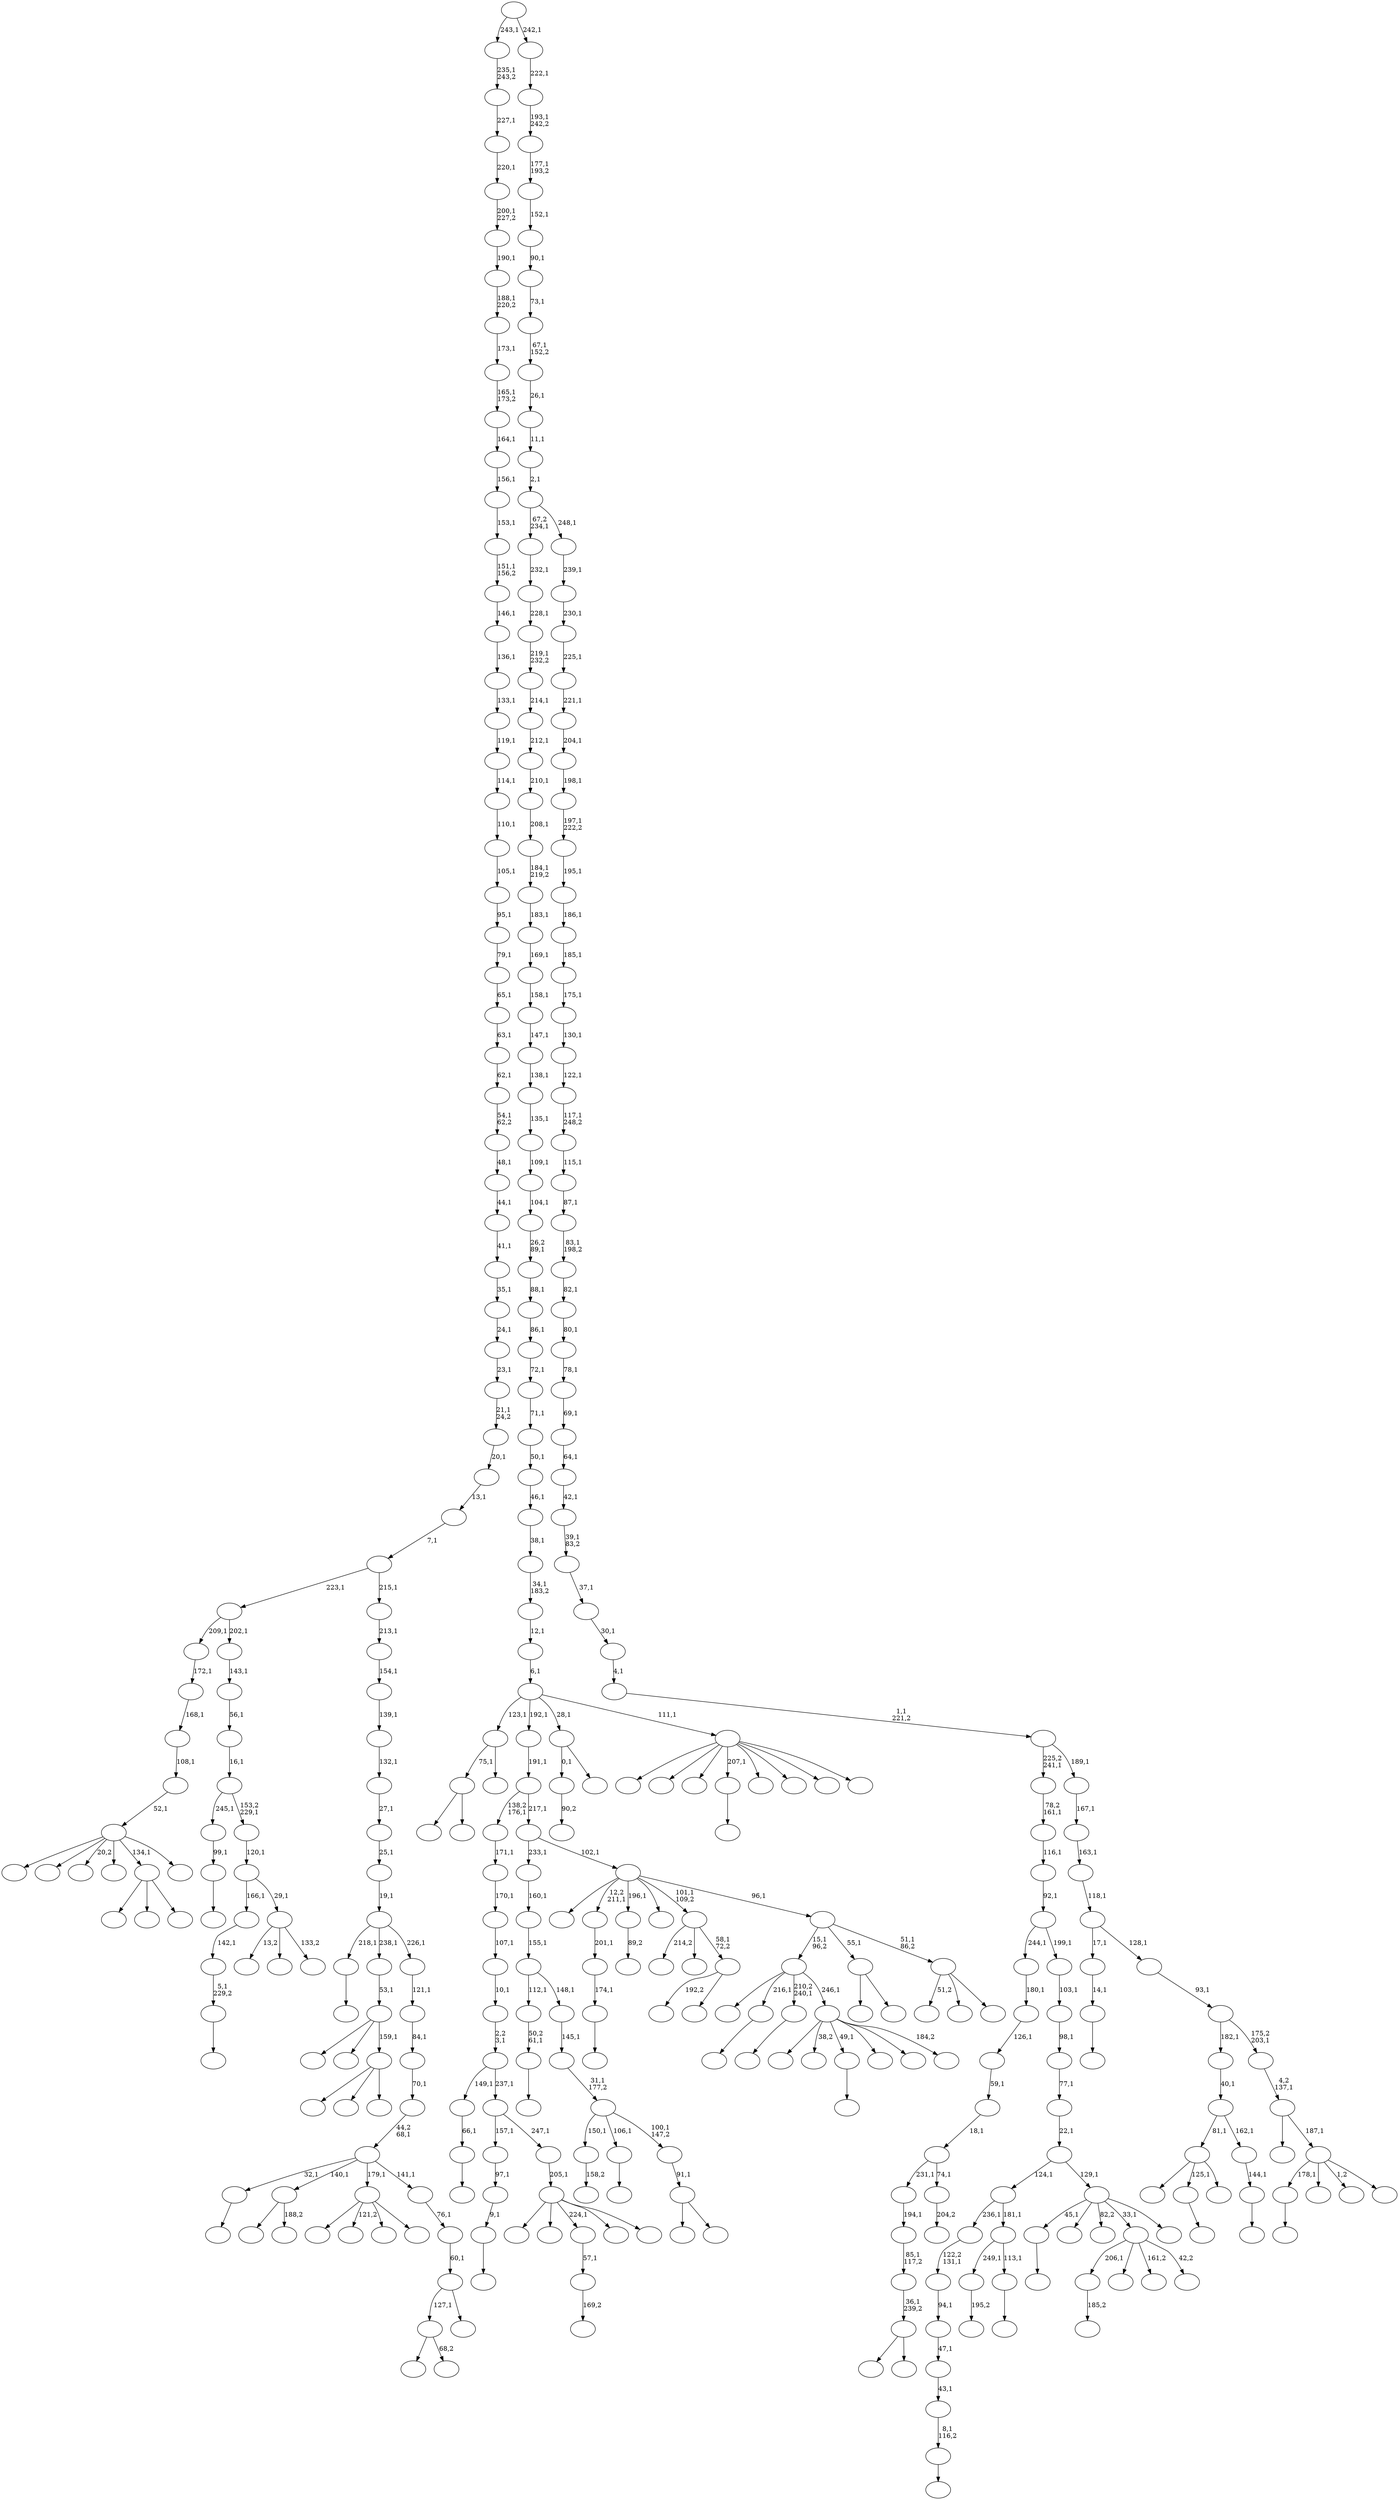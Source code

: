 digraph T {
	350 [label=""]
	349 [label=""]
	348 [label=""]
	347 [label=""]
	346 [label=""]
	345 [label=""]
	344 [label=""]
	343 [label=""]
	342 [label=""]
	341 [label=""]
	340 [label=""]
	339 [label=""]
	338 [label=""]
	337 [label=""]
	336 [label=""]
	335 [label=""]
	334 [label=""]
	333 [label=""]
	332 [label=""]
	331 [label=""]
	330 [label=""]
	329 [label=""]
	328 [label=""]
	327 [label=""]
	326 [label=""]
	325 [label=""]
	324 [label=""]
	323 [label=""]
	322 [label=""]
	321 [label=""]
	320 [label=""]
	319 [label=""]
	318 [label=""]
	317 [label=""]
	316 [label=""]
	315 [label=""]
	314 [label=""]
	313 [label=""]
	312 [label=""]
	311 [label=""]
	310 [label=""]
	309 [label=""]
	308 [label=""]
	307 [label=""]
	306 [label=""]
	305 [label=""]
	304 [label=""]
	303 [label=""]
	302 [label=""]
	301 [label=""]
	300 [label=""]
	299 [label=""]
	298 [label=""]
	297 [label=""]
	296 [label=""]
	295 [label=""]
	294 [label=""]
	293 [label=""]
	292 [label=""]
	291 [label=""]
	290 [label=""]
	289 [label=""]
	288 [label=""]
	287 [label=""]
	286 [label=""]
	285 [label=""]
	284 [label=""]
	283 [label=""]
	282 [label=""]
	281 [label=""]
	280 [label=""]
	279 [label=""]
	278 [label=""]
	277 [label=""]
	276 [label=""]
	275 [label=""]
	274 [label=""]
	273 [label=""]
	272 [label=""]
	271 [label=""]
	270 [label=""]
	269 [label=""]
	268 [label=""]
	267 [label=""]
	266 [label=""]
	265 [label=""]
	264 [label=""]
	263 [label=""]
	262 [label=""]
	261 [label=""]
	260 [label=""]
	259 [label=""]
	258 [label=""]
	257 [label=""]
	256 [label=""]
	255 [label=""]
	254 [label=""]
	253 [label=""]
	252 [label=""]
	251 [label=""]
	250 [label=""]
	249 [label=""]
	248 [label=""]
	247 [label=""]
	246 [label=""]
	245 [label=""]
	244 [label=""]
	243 [label=""]
	242 [label=""]
	241 [label=""]
	240 [label=""]
	239 [label=""]
	238 [label=""]
	237 [label=""]
	236 [label=""]
	235 [label=""]
	234 [label=""]
	233 [label=""]
	232 [label=""]
	231 [label=""]
	230 [label=""]
	229 [label=""]
	228 [label=""]
	227 [label=""]
	226 [label=""]
	225 [label=""]
	224 [label=""]
	223 [label=""]
	222 [label=""]
	221 [label=""]
	220 [label=""]
	219 [label=""]
	218 [label=""]
	217 [label=""]
	216 [label=""]
	215 [label=""]
	214 [label=""]
	213 [label=""]
	212 [label=""]
	211 [label=""]
	210 [label=""]
	209 [label=""]
	208 [label=""]
	207 [label=""]
	206 [label=""]
	205 [label=""]
	204 [label=""]
	203 [label=""]
	202 [label=""]
	201 [label=""]
	200 [label=""]
	199 [label=""]
	198 [label=""]
	197 [label=""]
	196 [label=""]
	195 [label=""]
	194 [label=""]
	193 [label=""]
	192 [label=""]
	191 [label=""]
	190 [label=""]
	189 [label=""]
	188 [label=""]
	187 [label=""]
	186 [label=""]
	185 [label=""]
	184 [label=""]
	183 [label=""]
	182 [label=""]
	181 [label=""]
	180 [label=""]
	179 [label=""]
	178 [label=""]
	177 [label=""]
	176 [label=""]
	175 [label=""]
	174 [label=""]
	173 [label=""]
	172 [label=""]
	171 [label=""]
	170 [label=""]
	169 [label=""]
	168 [label=""]
	167 [label=""]
	166 [label=""]
	165 [label=""]
	164 [label=""]
	163 [label=""]
	162 [label=""]
	161 [label=""]
	160 [label=""]
	159 [label=""]
	158 [label=""]
	157 [label=""]
	156 [label=""]
	155 [label=""]
	154 [label=""]
	153 [label=""]
	152 [label=""]
	151 [label=""]
	150 [label=""]
	149 [label=""]
	148 [label=""]
	147 [label=""]
	146 [label=""]
	145 [label=""]
	144 [label=""]
	143 [label=""]
	142 [label=""]
	141 [label=""]
	140 [label=""]
	139 [label=""]
	138 [label=""]
	137 [label=""]
	136 [label=""]
	135 [label=""]
	134 [label=""]
	133 [label=""]
	132 [label=""]
	131 [label=""]
	130 [label=""]
	129 [label=""]
	128 [label=""]
	127 [label=""]
	126 [label=""]
	125 [label=""]
	124 [label=""]
	123 [label=""]
	122 [label=""]
	121 [label=""]
	120 [label=""]
	119 [label=""]
	118 [label=""]
	117 [label=""]
	116 [label=""]
	115 [label=""]
	114 [label=""]
	113 [label=""]
	112 [label=""]
	111 [label=""]
	110 [label=""]
	109 [label=""]
	108 [label=""]
	107 [label=""]
	106 [label=""]
	105 [label=""]
	104 [label=""]
	103 [label=""]
	102 [label=""]
	101 [label=""]
	100 [label=""]
	99 [label=""]
	98 [label=""]
	97 [label=""]
	96 [label=""]
	95 [label=""]
	94 [label=""]
	93 [label=""]
	92 [label=""]
	91 [label=""]
	90 [label=""]
	89 [label=""]
	88 [label=""]
	87 [label=""]
	86 [label=""]
	85 [label=""]
	84 [label=""]
	83 [label=""]
	82 [label=""]
	81 [label=""]
	80 [label=""]
	79 [label=""]
	78 [label=""]
	77 [label=""]
	76 [label=""]
	75 [label=""]
	74 [label=""]
	73 [label=""]
	72 [label=""]
	71 [label=""]
	70 [label=""]
	69 [label=""]
	68 [label=""]
	67 [label=""]
	66 [label=""]
	65 [label=""]
	64 [label=""]
	63 [label=""]
	62 [label=""]
	61 [label=""]
	60 [label=""]
	59 [label=""]
	58 [label=""]
	57 [label=""]
	56 [label=""]
	55 [label=""]
	54 [label=""]
	53 [label=""]
	52 [label=""]
	51 [label=""]
	50 [label=""]
	49 [label=""]
	48 [label=""]
	47 [label=""]
	46 [label=""]
	45 [label=""]
	44 [label=""]
	43 [label=""]
	42 [label=""]
	41 [label=""]
	40 [label=""]
	39 [label=""]
	38 [label=""]
	37 [label=""]
	36 [label=""]
	35 [label=""]
	34 [label=""]
	33 [label=""]
	32 [label=""]
	31 [label=""]
	30 [label=""]
	29 [label=""]
	28 [label=""]
	27 [label=""]
	26 [label=""]
	25 [label=""]
	24 [label=""]
	23 [label=""]
	22 [label=""]
	21 [label=""]
	20 [label=""]
	19 [label=""]
	18 [label=""]
	17 [label=""]
	16 [label=""]
	15 [label=""]
	14 [label=""]
	13 [label=""]
	12 [label=""]
	11 [label=""]
	10 [label=""]
	9 [label=""]
	8 [label=""]
	7 [label=""]
	6 [label=""]
	5 [label=""]
	4 [label=""]
	3 [label=""]
	2 [label=""]
	1 [label=""]
	0 [label=""]
	344 -> 345 [label="185,2"]
	340 -> 341 [label=""]
	336 -> 348 [label=""]
	336 -> 337 [label=""]
	334 -> 335 [label=""]
	333 -> 334 [label="174,1"]
	332 -> 333 [label="201,1"]
	329 -> 330 [label=""]
	328 -> 329 [label="9,1"]
	327 -> 328 [label="97,1"]
	322 -> 323 [label="89,2"]
	320 -> 321 [label=""]
	313 -> 314 [label=""]
	312 -> 313 [label="99,1"]
	310 -> 311 [label=""]
	308 -> 309 [label=""]
	306 -> 307 [label=""]
	304 -> 305 [label=""]
	303 -> 304 [label="8,1\n116,2"]
	302 -> 303 [label="43,1"]
	301 -> 302 [label="47,1"]
	300 -> 301 [label="94,1"]
	299 -> 300 [label="122,2\n131,1"]
	293 -> 343 [label=""]
	293 -> 306 [label="125,1"]
	293 -> 294 [label=""]
	288 -> 289 [label="195,2"]
	283 -> 284 [label=""]
	281 -> 282 [label="158,2"]
	277 -> 278 [label="169,2"]
	276 -> 277 [label="57,1"]
	274 -> 275 [label=""]
	273 -> 274 [label="50,2\n61,1"]
	271 -> 272 [label=""]
	268 -> 280 [label=""]
	268 -> 269 [label=""]
	267 -> 268 [label="91,1"]
	266 -> 281 [label="150,1"]
	266 -> 271 [label="106,1"]
	266 -> 267 [label="100,1\n147,2"]
	265 -> 266 [label="31,1\n177,2"]
	264 -> 265 [label="145,1"]
	263 -> 273 [label="112,1"]
	263 -> 264 [label="148,1"]
	262 -> 263 [label="155,1"]
	261 -> 262 [label="160,1"]
	258 -> 259 [label="90,2"]
	253 -> 254 [label=""]
	250 -> 251 [label=""]
	246 -> 247 [label=""]
	245 -> 246 [label="5,1\n229,2"]
	244 -> 245 [label="142,1"]
	240 -> 241 [label=""]
	239 -> 240 [label="66,1"]
	233 -> 296 [label=""]
	233 -> 234 [label="188,2"]
	230 -> 315 [label=""]
	230 -> 231 [label=""]
	229 -> 230 [label="36,1\n239,2"]
	228 -> 229 [label="85,1\n117,2"]
	227 -> 228 [label="194,1"]
	225 -> 226 [label=""]
	223 -> 279 [label=""]
	223 -> 243 [label=""]
	223 -> 224 [label=""]
	220 -> 242 [label="192,2"]
	220 -> 221 [label=""]
	219 -> 324 [label="214,2"]
	219 -> 298 [label=""]
	219 -> 220 [label="58,1\n72,2"]
	217 -> 344 [label="206,1"]
	217 -> 260 [label=""]
	217 -> 255 [label="161,2"]
	217 -> 218 [label="42,2"]
	215 -> 316 [label=""]
	215 -> 285 [label="121,2"]
	215 -> 235 [label=""]
	215 -> 216 [label=""]
	212 -> 213 [label=""]
	211 -> 288 [label="249,1"]
	211 -> 212 [label="113,1"]
	210 -> 299 [label="236,1"]
	210 -> 211 [label="181,1"]
	207 -> 347 [label=""]
	207 -> 287 [label=""]
	207 -> 276 [label="224,1"]
	207 -> 237 [label=""]
	207 -> 208 [label=""]
	206 -> 207 [label="205,1"]
	205 -> 327 [label="157,1"]
	205 -> 206 [label="247,1"]
	204 -> 239 [label="149,1"]
	204 -> 205 [label="237,1"]
	203 -> 204 [label="2,2\n3,1"]
	202 -> 203 [label="10,1"]
	201 -> 202 [label="107,1"]
	200 -> 201 [label="170,1"]
	199 -> 200 [label="171,1"]
	195 -> 338 [label=""]
	195 -> 286 [label="38,2"]
	195 -> 283 [label="49,1"]
	195 -> 232 [label=""]
	195 -> 198 [label=""]
	195 -> 196 [label="184,2"]
	194 -> 350 [label=""]
	194 -> 308 [label="216,1"]
	194 -> 253 [label="210,2\n240,1"]
	194 -> 195 [label="246,1"]
	192 -> 193 [label="204,2"]
	191 -> 227 [label="231,1"]
	191 -> 192 [label="74,1"]
	190 -> 191 [label="18,1"]
	189 -> 190 [label="59,1"]
	188 -> 189 [label="126,1"]
	187 -> 188 [label="180,1"]
	185 -> 336 [label="75,1"]
	185 -> 186 [label=""]
	183 -> 349 [label=""]
	183 -> 317 [label=""]
	183 -> 291 [label="20,2"]
	183 -> 236 [label=""]
	183 -> 223 [label="134,1"]
	183 -> 184 [label=""]
	182 -> 183 [label="52,1"]
	181 -> 182 [label="108,1"]
	180 -> 181 [label="168,1"]
	179 -> 180 [label="172,1"]
	177 -> 178 [label=""]
	176 -> 177 [label="14,1"]
	174 -> 175 [label=""]
	173 -> 174 [label="144,1"]
	172 -> 293 [label="81,1"]
	172 -> 173 [label="162,1"]
	171 -> 172 [label="40,1"]
	169 -> 256 [label=""]
	169 -> 170 [label="68,2"]
	167 -> 292 [label=""]
	167 -> 257 [label=""]
	167 -> 168 [label=""]
	166 -> 331 [label=""]
	166 -> 270 [label=""]
	166 -> 167 [label="159,1"]
	165 -> 166 [label="53,1"]
	163 -> 339 [label=""]
	163 -> 164 [label=""]
	161 -> 326 [label="51,2"]
	161 -> 318 [label=""]
	161 -> 162 [label=""]
	160 -> 194 [label="15,1\n96,2"]
	160 -> 163 [label="55,1"]
	160 -> 161 [label="51,1\n86,2"]
	159 -> 346 [label=""]
	159 -> 332 [label="12,2\n211,1"]
	159 -> 322 [label="196,1"]
	159 -> 249 [label=""]
	159 -> 219 [label="101,1\n109,2"]
	159 -> 160 [label="96,1"]
	158 -> 261 [label="233,1"]
	158 -> 159 [label="102,1"]
	157 -> 199 [label="138,2\n176,1"]
	157 -> 158 [label="217,1"]
	156 -> 157 [label="191,1"]
	154 -> 340 [label="45,1"]
	154 -> 295 [label=""]
	154 -> 248 [label="82,2"]
	154 -> 217 [label="33,1"]
	154 -> 155 [label=""]
	153 -> 210 [label="124,1"]
	153 -> 154 [label="129,1"]
	152 -> 153 [label="22,1"]
	151 -> 152 [label="77,1"]
	150 -> 151 [label="98,1"]
	149 -> 150 [label="103,1"]
	148 -> 187 [label="244,1"]
	148 -> 149 [label="199,1"]
	147 -> 148 [label="92,1"]
	146 -> 147 [label="116,1"]
	145 -> 146 [label="78,2\n161,1"]
	143 -> 258 [label="0,1"]
	143 -> 144 [label=""]
	141 -> 209 [label="13,2"]
	141 -> 197 [label=""]
	141 -> 142 [label="133,2"]
	140 -> 244 [label="166,1"]
	140 -> 141 [label="29,1"]
	139 -> 140 [label="120,1"]
	138 -> 312 [label="245,1"]
	138 -> 139 [label="153,2\n229,1"]
	137 -> 138 [label="16,1"]
	136 -> 137 [label="56,1"]
	135 -> 136 [label="143,1"]
	134 -> 179 [label="209,1"]
	134 -> 135 [label="202,1"]
	132 -> 169 [label="127,1"]
	132 -> 133 [label=""]
	131 -> 132 [label="60,1"]
	130 -> 131 [label="76,1"]
	129 -> 250 [label="32,1"]
	129 -> 233 [label="140,1"]
	129 -> 215 [label="179,1"]
	129 -> 130 [label="141,1"]
	128 -> 129 [label="44,2\n68,1"]
	127 -> 128 [label="70,1"]
	126 -> 127 [label="84,1"]
	125 -> 126 [label="121,1"]
	124 -> 225 [label="218,1"]
	124 -> 165 [label="238,1"]
	124 -> 125 [label="226,1"]
	123 -> 124 [label="19,1"]
	122 -> 123 [label="25,1"]
	121 -> 122 [label="27,1"]
	120 -> 121 [label="132,1"]
	119 -> 120 [label="139,1"]
	118 -> 119 [label="154,1"]
	117 -> 118 [label="213,1"]
	116 -> 134 [label="223,1"]
	116 -> 117 [label="215,1"]
	115 -> 116 [label="7,1"]
	114 -> 115 [label="13,1"]
	113 -> 114 [label="20,1"]
	112 -> 113 [label="21,1\n24,2"]
	111 -> 112 [label="23,1"]
	110 -> 111 [label="24,1"]
	109 -> 110 [label="35,1"]
	108 -> 109 [label="41,1"]
	107 -> 108 [label="44,1"]
	106 -> 107 [label="48,1"]
	105 -> 106 [label="54,1\n62,2"]
	104 -> 105 [label="62,1"]
	103 -> 104 [label="63,1"]
	102 -> 103 [label="65,1"]
	101 -> 102 [label="79,1"]
	100 -> 101 [label="95,1"]
	99 -> 100 [label="105,1"]
	98 -> 99 [label="110,1"]
	97 -> 98 [label="114,1"]
	96 -> 97 [label="119,1"]
	95 -> 96 [label="133,1"]
	94 -> 95 [label="136,1"]
	93 -> 94 [label="146,1"]
	92 -> 93 [label="151,1\n156,2"]
	91 -> 92 [label="153,1"]
	90 -> 91 [label="156,1"]
	89 -> 90 [label="164,1"]
	88 -> 89 [label="165,1\n173,2"]
	87 -> 88 [label="173,1"]
	86 -> 87 [label="188,1\n220,2"]
	85 -> 86 [label="190,1"]
	84 -> 85 [label="200,1\n227,2"]
	83 -> 84 [label="220,1"]
	82 -> 83 [label="227,1"]
	81 -> 82 [label="235,1\n243,2"]
	79 -> 342 [label=""]
	79 -> 325 [label=""]
	79 -> 319 [label=""]
	79 -> 310 [label="207,1"]
	79 -> 252 [label=""]
	79 -> 238 [label=""]
	79 -> 214 [label=""]
	79 -> 80 [label=""]
	78 -> 185 [label="123,1"]
	78 -> 156 [label="192,1"]
	78 -> 143 [label="28,1"]
	78 -> 79 [label="111,1"]
	77 -> 78 [label="6,1"]
	76 -> 77 [label="12,1"]
	75 -> 76 [label="34,1\n183,2"]
	74 -> 75 [label="38,1"]
	73 -> 74 [label="46,1"]
	72 -> 73 [label="50,1"]
	71 -> 72 [label="71,1"]
	70 -> 71 [label="72,1"]
	69 -> 70 [label="86,1"]
	68 -> 69 [label="88,1"]
	67 -> 68 [label="26,2\n89,1"]
	66 -> 67 [label="104,1"]
	65 -> 66 [label="109,1"]
	64 -> 65 [label="135,1"]
	63 -> 64 [label="138,1"]
	62 -> 63 [label="147,1"]
	61 -> 62 [label="158,1"]
	60 -> 61 [label="169,1"]
	59 -> 60 [label="183,1"]
	58 -> 59 [label="184,1\n219,2"]
	57 -> 58 [label="208,1"]
	56 -> 57 [label="210,1"]
	55 -> 56 [label="212,1"]
	54 -> 55 [label="214,1"]
	53 -> 54 [label="219,1\n232,2"]
	52 -> 53 [label="228,1"]
	51 -> 52 [label="232,1"]
	49 -> 320 [label="178,1"]
	49 -> 290 [label=""]
	49 -> 222 [label="1,2"]
	49 -> 50 [label=""]
	48 -> 297 [label=""]
	48 -> 49 [label="187,1"]
	47 -> 48 [label="4,2\n137,1"]
	46 -> 171 [label="182,1"]
	46 -> 47 [label="175,2\n203,1"]
	45 -> 46 [label="93,1"]
	44 -> 176 [label="17,1"]
	44 -> 45 [label="128,1"]
	43 -> 44 [label="118,1"]
	42 -> 43 [label="163,1"]
	41 -> 42 [label="167,1"]
	40 -> 145 [label="225,2\n241,1"]
	40 -> 41 [label="189,1"]
	39 -> 40 [label="1,1\n221,2"]
	38 -> 39 [label="4,1"]
	37 -> 38 [label="30,1"]
	36 -> 37 [label="37,1"]
	35 -> 36 [label="39,1\n83,2"]
	34 -> 35 [label="42,1"]
	33 -> 34 [label="64,1"]
	32 -> 33 [label="69,1"]
	31 -> 32 [label="78,1"]
	30 -> 31 [label="80,1"]
	29 -> 30 [label="82,1"]
	28 -> 29 [label="83,1\n198,2"]
	27 -> 28 [label="87,1"]
	26 -> 27 [label="115,1"]
	25 -> 26 [label="117,1\n248,2"]
	24 -> 25 [label="122,1"]
	23 -> 24 [label="130,1"]
	22 -> 23 [label="175,1"]
	21 -> 22 [label="185,1"]
	20 -> 21 [label="186,1"]
	19 -> 20 [label="195,1"]
	18 -> 19 [label="197,1\n222,2"]
	17 -> 18 [label="198,1"]
	16 -> 17 [label="204,1"]
	15 -> 16 [label="221,1"]
	14 -> 15 [label="225,1"]
	13 -> 14 [label="230,1"]
	12 -> 13 [label="239,1"]
	11 -> 51 [label="67,2\n234,1"]
	11 -> 12 [label="248,1"]
	10 -> 11 [label="2,1"]
	9 -> 10 [label="11,1"]
	8 -> 9 [label="26,1"]
	7 -> 8 [label="67,1\n152,2"]
	6 -> 7 [label="73,1"]
	5 -> 6 [label="90,1"]
	4 -> 5 [label="152,1"]
	3 -> 4 [label="177,1\n193,2"]
	2 -> 3 [label="193,1\n242,2"]
	1 -> 2 [label="222,1"]
	0 -> 81 [label="243,1"]
	0 -> 1 [label="242,1"]
}
